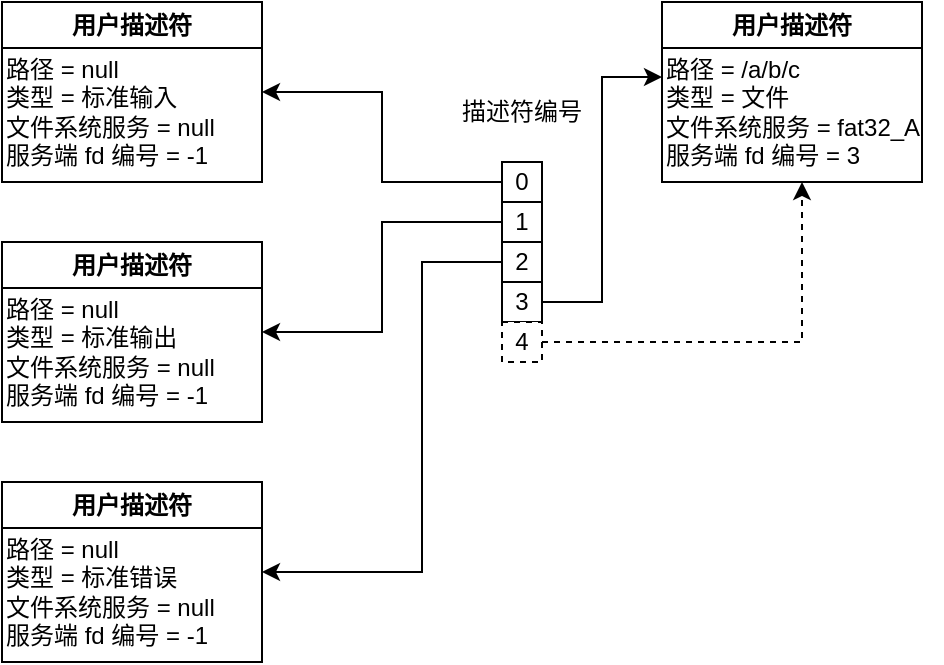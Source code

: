 <mxfile version="20.6.0" type="github">
  <diagram id="VoQyQDLPAVoqgFM4kWj8" name="第 1 页">
    <mxGraphModel dx="870" dy="538" grid="1" gridSize="10" guides="1" tooltips="1" connect="1" arrows="1" fold="1" page="1" pageScale="1" pageWidth="827" pageHeight="1169" math="0" shadow="0">
      <root>
        <mxCell id="0" />
        <mxCell id="1" parent="0" />
        <mxCell id="JzUfM-_BHqUnvEUyshB7-19" style="edgeStyle=orthogonalEdgeStyle;rounded=0;orthogonalLoop=1;jettySize=auto;html=1;exitX=0;exitY=0.5;exitDx=0;exitDy=0;entryX=1;entryY=0.5;entryDx=0;entryDy=0;" edge="1" parent="1" source="JzUfM-_BHqUnvEUyshB7-1" target="JzUfM-_BHqUnvEUyshB7-13">
          <mxGeometry relative="1" as="geometry" />
        </mxCell>
        <mxCell id="JzUfM-_BHqUnvEUyshB7-1" value="0" style="rounded=0;whiteSpace=wrap;html=1;" vertex="1" parent="1">
          <mxGeometry x="280" y="160" width="20" height="20" as="geometry" />
        </mxCell>
        <mxCell id="JzUfM-_BHqUnvEUyshB7-20" style="edgeStyle=orthogonalEdgeStyle;rounded=0;orthogonalLoop=1;jettySize=auto;html=1;exitX=0;exitY=0.5;exitDx=0;exitDy=0;entryX=1;entryY=0.5;entryDx=0;entryDy=0;" edge="1" parent="1" source="JzUfM-_BHqUnvEUyshB7-2" target="JzUfM-_BHqUnvEUyshB7-15">
          <mxGeometry relative="1" as="geometry">
            <mxPoint x="190" y="260" as="targetPoint" />
          </mxGeometry>
        </mxCell>
        <mxCell id="JzUfM-_BHqUnvEUyshB7-2" value="1" style="rounded=0;whiteSpace=wrap;html=1;" vertex="1" parent="1">
          <mxGeometry x="280" y="180" width="20" height="20" as="geometry" />
        </mxCell>
        <mxCell id="JzUfM-_BHqUnvEUyshB7-21" style="edgeStyle=orthogonalEdgeStyle;rounded=0;orthogonalLoop=1;jettySize=auto;html=1;exitX=0;exitY=0.5;exitDx=0;exitDy=0;entryX=1;entryY=0.5;entryDx=0;entryDy=0;" edge="1" parent="1" source="JzUfM-_BHqUnvEUyshB7-3" target="JzUfM-_BHqUnvEUyshB7-17">
          <mxGeometry relative="1" as="geometry">
            <mxPoint x="200" y="380" as="targetPoint" />
            <Array as="points">
              <mxPoint x="240" y="210" />
              <mxPoint x="240" y="365" />
            </Array>
          </mxGeometry>
        </mxCell>
        <mxCell id="JzUfM-_BHqUnvEUyshB7-3" value="2" style="rounded=0;whiteSpace=wrap;html=1;" vertex="1" parent="1">
          <mxGeometry x="280" y="200" width="20" height="20" as="geometry" />
        </mxCell>
        <mxCell id="JzUfM-_BHqUnvEUyshB7-22" style="edgeStyle=orthogonalEdgeStyle;rounded=0;orthogonalLoop=1;jettySize=auto;html=1;exitX=1;exitY=0.5;exitDx=0;exitDy=0;entryX=0;entryY=0.25;entryDx=0;entryDy=0;" edge="1" parent="1" source="JzUfM-_BHqUnvEUyshB7-4" target="JzUfM-_BHqUnvEUyshB7-12">
          <mxGeometry relative="1" as="geometry">
            <mxPoint x="410" y="230" as="targetPoint" />
          </mxGeometry>
        </mxCell>
        <mxCell id="JzUfM-_BHqUnvEUyshB7-4" value="3" style="rounded=0;whiteSpace=wrap;html=1;" vertex="1" parent="1">
          <mxGeometry x="280" y="220" width="20" height="20" as="geometry" />
        </mxCell>
        <mxCell id="JzUfM-_BHqUnvEUyshB7-5" value="描述符编号" style="text;html=1;strokeColor=none;fillColor=none;align=center;verticalAlign=middle;whiteSpace=wrap;rounded=0;" vertex="1" parent="1">
          <mxGeometry x="250" y="120" width="80" height="30" as="geometry" />
        </mxCell>
        <mxCell id="JzUfM-_BHqUnvEUyshB7-7" value="用户描述符" style="swimlane;whiteSpace=wrap;html=1;" vertex="1" parent="1">
          <mxGeometry x="360" y="80" width="130" height="90" as="geometry" />
        </mxCell>
        <mxCell id="JzUfM-_BHqUnvEUyshB7-12" value="路径 = /a/b/c&lt;br&gt;类型 = 文件&lt;br&gt;文件系统服务 = fat32_A&lt;br&gt;服务端 fd 编号 = 3" style="text;html=1;strokeColor=none;fillColor=none;align=left;verticalAlign=middle;whiteSpace=wrap;rounded=0;labelPosition=center;verticalLabelPosition=middle;" vertex="1" parent="JzUfM-_BHqUnvEUyshB7-7">
          <mxGeometry y="20" width="140" height="70" as="geometry" />
        </mxCell>
        <mxCell id="JzUfM-_BHqUnvEUyshB7-13" value="用户描述符" style="swimlane;whiteSpace=wrap;html=1;" vertex="1" parent="1">
          <mxGeometry x="30" y="80" width="130" height="90" as="geometry" />
        </mxCell>
        <mxCell id="JzUfM-_BHqUnvEUyshB7-14" value="路径 = null&lt;br&gt;类型 = 标准输入&lt;br&gt;文件系统服务 = null&lt;br&gt;服务端 fd 编号 = -1" style="text;html=1;strokeColor=none;fillColor=none;align=left;verticalAlign=middle;whiteSpace=wrap;rounded=0;labelPosition=center;verticalLabelPosition=middle;" vertex="1" parent="JzUfM-_BHqUnvEUyshB7-13">
          <mxGeometry y="20" width="110" height="70" as="geometry" />
        </mxCell>
        <mxCell id="JzUfM-_BHqUnvEUyshB7-15" value="用户描述符" style="swimlane;whiteSpace=wrap;html=1;" vertex="1" parent="1">
          <mxGeometry x="30" y="200" width="130" height="90" as="geometry" />
        </mxCell>
        <mxCell id="JzUfM-_BHqUnvEUyshB7-16" value="路径 = null&lt;br&gt;类型 = 标准输出&lt;br&gt;文件系统服务 = null&lt;br&gt;服务端 fd 编号 = -1" style="text;html=1;strokeColor=none;fillColor=none;align=left;verticalAlign=middle;whiteSpace=wrap;rounded=0;labelPosition=center;verticalLabelPosition=middle;" vertex="1" parent="JzUfM-_BHqUnvEUyshB7-15">
          <mxGeometry y="20" width="110" height="70" as="geometry" />
        </mxCell>
        <mxCell id="JzUfM-_BHqUnvEUyshB7-17" value="用户描述符" style="swimlane;whiteSpace=wrap;html=1;" vertex="1" parent="1">
          <mxGeometry x="30" y="320" width="130" height="90" as="geometry" />
        </mxCell>
        <mxCell id="JzUfM-_BHqUnvEUyshB7-18" value="路径 = null&lt;br&gt;类型 = 标准错误&lt;br&gt;文件系统服务 = null&lt;br&gt;服务端 fd 编号 = -1" style="text;html=1;strokeColor=none;fillColor=none;align=left;verticalAlign=middle;whiteSpace=wrap;rounded=0;labelPosition=center;verticalLabelPosition=middle;" vertex="1" parent="JzUfM-_BHqUnvEUyshB7-17">
          <mxGeometry y="20" width="110" height="70" as="geometry" />
        </mxCell>
        <mxCell id="JzUfM-_BHqUnvEUyshB7-24" style="edgeStyle=orthogonalEdgeStyle;rounded=0;orthogonalLoop=1;jettySize=auto;html=1;exitX=1;exitY=0.5;exitDx=0;exitDy=0;entryX=0.5;entryY=1;entryDx=0;entryDy=0;dashed=1;" edge="1" parent="1" source="JzUfM-_BHqUnvEUyshB7-23" target="JzUfM-_BHqUnvEUyshB7-12">
          <mxGeometry relative="1" as="geometry" />
        </mxCell>
        <mxCell id="JzUfM-_BHqUnvEUyshB7-23" value="4" style="rounded=0;whiteSpace=wrap;html=1;dashed=1;" vertex="1" parent="1">
          <mxGeometry x="280" y="240" width="20" height="20" as="geometry" />
        </mxCell>
      </root>
    </mxGraphModel>
  </diagram>
</mxfile>
